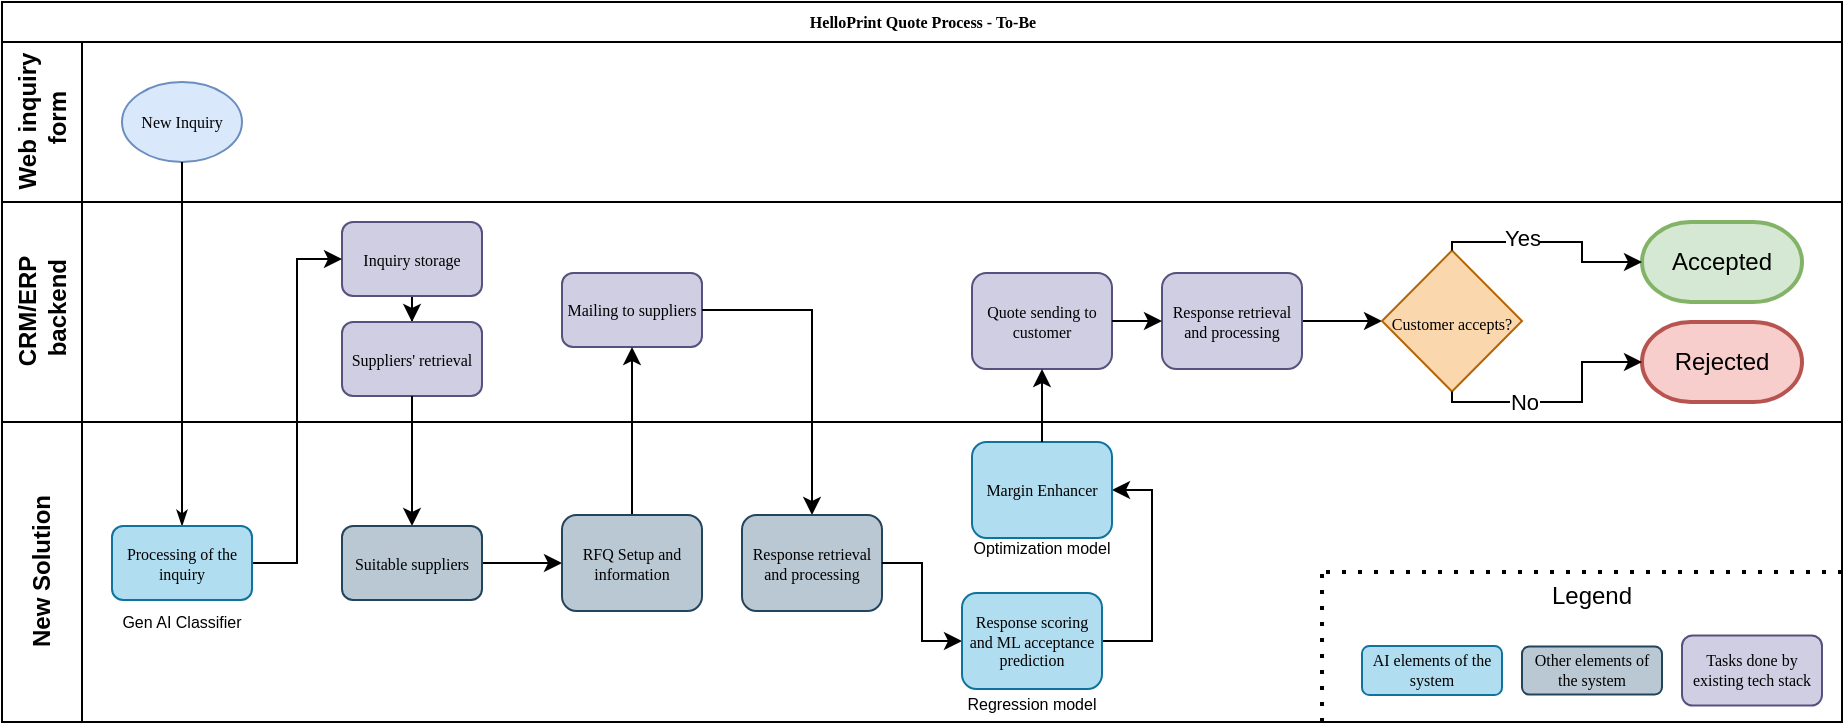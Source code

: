 <mxfile version="26.0.13">
  <diagram name="Page-1" id="c7488fd3-1785-93aa-aadb-54a6760d102a">
    <mxGraphModel dx="1229" dy="505" grid="1" gridSize="10" guides="1" tooltips="1" connect="1" arrows="1" fold="1" page="1" pageScale="1" pageWidth="1100" pageHeight="850" background="none" math="0" shadow="0">
      <root>
        <mxCell id="0" />
        <mxCell id="1" parent="0" />
        <mxCell id="2b4e8129b02d487f-1" value="HelloPrint Quote Process - To-Be" style="swimlane;html=1;childLayout=stackLayout;horizontal=1;startSize=20;horizontalStack=0;rounded=0;shadow=0;labelBackgroundColor=none;strokeWidth=1;fontFamily=Verdana;fontSize=8;align=center;" parent="1" vertex="1">
          <mxGeometry x="180" y="70" width="920" height="360" as="geometry" />
        </mxCell>
        <mxCell id="2b4e8129b02d487f-2" value="&lt;div&gt;Web inquiry&lt;/div&gt;&lt;div&gt;&amp;nbsp;form&lt;/div&gt;" style="swimlane;html=1;startSize=40;horizontal=0;" parent="2b4e8129b02d487f-1" vertex="1">
          <mxGeometry y="20" width="920" height="80" as="geometry" />
        </mxCell>
        <mxCell id="2b4e8129b02d487f-5" value="New Inquiry" style="ellipse;whiteSpace=wrap;html=1;rounded=0;shadow=0;labelBackgroundColor=none;strokeWidth=1;fontFamily=Verdana;fontSize=8;align=center;fillColor=#dae8fc;strokeColor=#6c8ebf;" parent="2b4e8129b02d487f-2" vertex="1">
          <mxGeometry x="60" y="20" width="60" height="40" as="geometry" />
        </mxCell>
        <mxCell id="2b4e8129b02d487f-3" value="&lt;div&gt;CRM/ERP&lt;/div&gt;&lt;div&gt;&amp;nbsp;backend&lt;/div&gt;" style="swimlane;html=1;startSize=40;horizontal=0;" parent="2b4e8129b02d487f-1" vertex="1">
          <mxGeometry y="100" width="920" height="110" as="geometry" />
        </mxCell>
        <mxCell id="1xPbIY4s8lT26GKrd_uz-5" style="edgeStyle=orthogonalEdgeStyle;rounded=0;orthogonalLoop=1;jettySize=auto;html=1;" parent="2b4e8129b02d487f-3" source="1xPbIY4s8lT26GKrd_uz-1" target="1xPbIY4s8lT26GKrd_uz-3" edge="1">
          <mxGeometry relative="1" as="geometry" />
        </mxCell>
        <mxCell id="1xPbIY4s8lT26GKrd_uz-1" value="Inquiry storage" style="rounded=1;whiteSpace=wrap;html=1;shadow=0;labelBackgroundColor=none;strokeWidth=1;fontFamily=Verdana;fontSize=8;align=center;fillColor=#d0cee2;strokeColor=#56517e;" parent="2b4e8129b02d487f-3" vertex="1">
          <mxGeometry x="170" y="10" width="70" height="37" as="geometry" />
        </mxCell>
        <mxCell id="1xPbIY4s8lT26GKrd_uz-3" value="Suppliers&#39; retrieval" style="rounded=1;whiteSpace=wrap;html=1;shadow=0;labelBackgroundColor=none;strokeWidth=1;fontFamily=Verdana;fontSize=8;align=center;fillColor=#d0cee2;strokeColor=#56517e;" parent="2b4e8129b02d487f-3" vertex="1">
          <mxGeometry x="170" y="60" width="70" height="37" as="geometry" />
        </mxCell>
        <mxCell id="UMN8CmXKmuf_3cd8Juoa-9" value="Mailing to suppliers" style="rounded=1;whiteSpace=wrap;html=1;shadow=0;labelBackgroundColor=none;strokeWidth=1;fontFamily=Verdana;fontSize=8;align=center;fillColor=#d0cee2;strokeColor=#56517e;" parent="2b4e8129b02d487f-3" vertex="1">
          <mxGeometry x="280" y="35.5" width="70" height="37" as="geometry" />
        </mxCell>
        <mxCell id="UMN8CmXKmuf_3cd8Juoa-25" value="Quote sending to customer" style="rounded=1;whiteSpace=wrap;html=1;shadow=0;labelBackgroundColor=none;strokeWidth=1;fontFamily=Verdana;fontSize=8;align=center;fillColor=#d0cee2;strokeColor=#56517e;" parent="2b4e8129b02d487f-3" vertex="1">
          <mxGeometry x="485" y="35.5" width="70" height="48" as="geometry" />
        </mxCell>
        <mxCell id="GSYKEvRZulPFKxu61sNm-9" style="edgeStyle=orthogonalEdgeStyle;rounded=0;orthogonalLoop=1;jettySize=auto;html=1;entryX=0;entryY=0.5;entryDx=0;entryDy=0;" edge="1" parent="2b4e8129b02d487f-3" source="UMN8CmXKmuf_3cd8Juoa-27" target="GSYKEvRZulPFKxu61sNm-8">
          <mxGeometry relative="1" as="geometry" />
        </mxCell>
        <mxCell id="UMN8CmXKmuf_3cd8Juoa-27" value="Response retrieval and processing" style="rounded=1;whiteSpace=wrap;html=1;shadow=0;labelBackgroundColor=none;strokeWidth=1;fontFamily=Verdana;fontSize=8;align=center;fillColor=#d0cee2;strokeColor=#56517e;" parent="2b4e8129b02d487f-3" vertex="1">
          <mxGeometry x="580" y="35.5" width="70" height="48" as="geometry" />
        </mxCell>
        <mxCell id="UMN8CmXKmuf_3cd8Juoa-28" style="edgeStyle=orthogonalEdgeStyle;rounded=0;orthogonalLoop=1;jettySize=auto;html=1;exitX=1;exitY=0.5;exitDx=0;exitDy=0;" parent="2b4e8129b02d487f-3" source="UMN8CmXKmuf_3cd8Juoa-25" target="UMN8CmXKmuf_3cd8Juoa-27" edge="1">
          <mxGeometry relative="1" as="geometry" />
        </mxCell>
        <mxCell id="GSYKEvRZulPFKxu61sNm-8" value="&lt;font face=&quot;Verdana&quot; style=&quot;font-size: 8px;&quot;&gt;Customer accepts?&lt;/font&gt;" style="rhombus;whiteSpace=wrap;html=1;fillColor=#fad7ac;strokeColor=#b46504;" vertex="1" parent="2b4e8129b02d487f-3">
          <mxGeometry x="690" y="24.25" width="70" height="70.5" as="geometry" />
        </mxCell>
        <mxCell id="GSYKEvRZulPFKxu61sNm-12" value="Accepted" style="strokeWidth=2;html=1;shape=mxgraph.flowchart.terminator;whiteSpace=wrap;fillColor=#d5e8d4;strokeColor=#82b366;" vertex="1" parent="2b4e8129b02d487f-3">
          <mxGeometry x="820" y="10" width="80" height="40" as="geometry" />
        </mxCell>
        <mxCell id="GSYKEvRZulPFKxu61sNm-13" value="Rejected" style="strokeWidth=2;html=1;shape=mxgraph.flowchart.terminator;whiteSpace=wrap;fillColor=#f8cecc;strokeColor=#b85450;" vertex="1" parent="2b4e8129b02d487f-3">
          <mxGeometry x="820" y="60" width="80" height="40" as="geometry" />
        </mxCell>
        <mxCell id="GSYKEvRZulPFKxu61sNm-14" style="edgeStyle=orthogonalEdgeStyle;rounded=0;orthogonalLoop=1;jettySize=auto;html=1;entryX=0;entryY=0.5;entryDx=0;entryDy=0;entryPerimeter=0;exitX=0.5;exitY=0;exitDx=0;exitDy=0;" edge="1" parent="2b4e8129b02d487f-3" source="GSYKEvRZulPFKxu61sNm-8" target="GSYKEvRZulPFKxu61sNm-12">
          <mxGeometry relative="1" as="geometry">
            <Array as="points">
              <mxPoint x="725" y="20" />
              <mxPoint x="790" y="20" />
              <mxPoint x="790" y="30" />
            </Array>
          </mxGeometry>
        </mxCell>
        <mxCell id="GSYKEvRZulPFKxu61sNm-16" value="Yes" style="edgeLabel;html=1;align=center;verticalAlign=middle;resizable=0;points=[];" vertex="1" connectable="0" parent="GSYKEvRZulPFKxu61sNm-14">
          <mxGeometry x="-0.432" y="2" relative="1" as="geometry">
            <mxPoint x="8" as="offset" />
          </mxGeometry>
        </mxCell>
        <mxCell id="GSYKEvRZulPFKxu61sNm-15" style="edgeStyle=orthogonalEdgeStyle;rounded=0;orthogonalLoop=1;jettySize=auto;html=1;entryX=0;entryY=0.5;entryDx=0;entryDy=0;entryPerimeter=0;exitX=0.5;exitY=1;exitDx=0;exitDy=0;" edge="1" parent="2b4e8129b02d487f-3" source="GSYKEvRZulPFKxu61sNm-8" target="GSYKEvRZulPFKxu61sNm-13">
          <mxGeometry relative="1" as="geometry">
            <Array as="points">
              <mxPoint x="725" y="100" />
              <mxPoint x="790" y="100" />
              <mxPoint x="790" y="80" />
            </Array>
          </mxGeometry>
        </mxCell>
        <mxCell id="GSYKEvRZulPFKxu61sNm-17" value="No" style="edgeLabel;html=1;align=center;verticalAlign=middle;resizable=0;points=[];" vertex="1" connectable="0" parent="GSYKEvRZulPFKxu61sNm-15">
          <mxGeometry x="-0.543" y="-1" relative="1" as="geometry">
            <mxPoint x="13" y="-1" as="offset" />
          </mxGeometry>
        </mxCell>
        <mxCell id="2b4e8129b02d487f-18" style="edgeStyle=orthogonalEdgeStyle;rounded=0;html=1;labelBackgroundColor=none;startArrow=none;startFill=0;startSize=5;endArrow=classicThin;endFill=1;endSize=5;jettySize=auto;orthogonalLoop=1;strokeWidth=1;fontFamily=Verdana;fontSize=8;exitX=0.5;exitY=1;exitDx=0;exitDy=0;entryX=0.5;entryY=0;entryDx=0;entryDy=0;" parent="2b4e8129b02d487f-1" source="2b4e8129b02d487f-5" target="UMN8CmXKmuf_3cd8Juoa-2" edge="1">
          <mxGeometry relative="1" as="geometry">
            <mxPoint x="184.966" y="222" as="targetPoint" />
          </mxGeometry>
        </mxCell>
        <mxCell id="UMN8CmXKmuf_3cd8Juoa-23" style="edgeStyle=orthogonalEdgeStyle;rounded=0;orthogonalLoop=1;jettySize=auto;html=1;exitX=1;exitY=0.5;exitDx=0;exitDy=0;" parent="2b4e8129b02d487f-1" source="UMN8CmXKmuf_3cd8Juoa-9" target="UMN8CmXKmuf_3cd8Juoa-22" edge="1">
          <mxGeometry relative="1" as="geometry" />
        </mxCell>
        <mxCell id="UMN8CmXKmuf_3cd8Juoa-8" style="edgeStyle=orthogonalEdgeStyle;rounded=0;orthogonalLoop=1;jettySize=auto;html=1;entryX=0.5;entryY=1;entryDx=0;entryDy=0;exitX=0.5;exitY=0;exitDx=0;exitDy=0;" parent="2b4e8129b02d487f-1" source="GSYKEvRZulPFKxu61sNm-5" target="UMN8CmXKmuf_3cd8Juoa-9" edge="1">
          <mxGeometry relative="1" as="geometry">
            <mxPoint x="340" y="280" as="targetPoint" />
          </mxGeometry>
        </mxCell>
        <mxCell id="1xPbIY4s8lT26GKrd_uz-4" style="edgeStyle=orthogonalEdgeStyle;rounded=0;orthogonalLoop=1;jettySize=auto;html=1;entryX=0;entryY=0.5;entryDx=0;entryDy=0;" parent="2b4e8129b02d487f-1" source="UMN8CmXKmuf_3cd8Juoa-2" target="1xPbIY4s8lT26GKrd_uz-1" edge="1">
          <mxGeometry relative="1" as="geometry" />
        </mxCell>
        <mxCell id="1xPbIY4s8lT26GKrd_uz-6" style="edgeStyle=orthogonalEdgeStyle;rounded=0;orthogonalLoop=1;jettySize=auto;html=1;entryX=0.5;entryY=0;entryDx=0;entryDy=0;exitX=0.5;exitY=1;exitDx=0;exitDy=0;" parent="2b4e8129b02d487f-1" source="1xPbIY4s8lT26GKrd_uz-3" target="UMN8CmXKmuf_3cd8Juoa-5" edge="1">
          <mxGeometry relative="1" as="geometry" />
        </mxCell>
        <mxCell id="2b4e8129b02d487f-4" value="New Solution" style="swimlane;html=1;startSize=40;horizontal=0;" parent="2b4e8129b02d487f-1" vertex="1">
          <mxGeometry y="210" width="920" height="150" as="geometry" />
        </mxCell>
        <mxCell id="UMN8CmXKmuf_3cd8Juoa-2" value="Processing of the inquiry" style="rounded=1;whiteSpace=wrap;html=1;shadow=0;labelBackgroundColor=none;strokeWidth=1;fontFamily=Verdana;fontSize=8;align=center;fillColor=#b1ddf0;strokeColor=#10739e;" parent="2b4e8129b02d487f-4" vertex="1">
          <mxGeometry x="55" y="52" width="70" height="37" as="geometry" />
        </mxCell>
        <mxCell id="GSYKEvRZulPFKxu61sNm-6" style="edgeStyle=orthogonalEdgeStyle;rounded=0;orthogonalLoop=1;jettySize=auto;html=1;entryX=0;entryY=0.5;entryDx=0;entryDy=0;" edge="1" parent="2b4e8129b02d487f-4" source="UMN8CmXKmuf_3cd8Juoa-5" target="GSYKEvRZulPFKxu61sNm-5">
          <mxGeometry relative="1" as="geometry" />
        </mxCell>
        <mxCell id="UMN8CmXKmuf_3cd8Juoa-5" value="Suitable suppliers" style="rounded=1;whiteSpace=wrap;html=1;shadow=0;labelBackgroundColor=none;strokeWidth=1;fontFamily=Verdana;fontSize=8;align=center;fillColor=#bac8d3;strokeColor=#23445d;" parent="2b4e8129b02d487f-4" vertex="1">
          <mxGeometry x="170" y="52" width="70" height="37" as="geometry" />
        </mxCell>
        <mxCell id="UMN8CmXKmuf_3cd8Juoa-22" value="Response retrieval and processing" style="rounded=1;whiteSpace=wrap;html=1;shadow=0;labelBackgroundColor=none;strokeWidth=1;fontFamily=Verdana;fontSize=8;align=center;fillColor=#bac8d3;strokeColor=#23445d;" parent="2b4e8129b02d487f-4" vertex="1">
          <mxGeometry x="370" y="46.5" width="70" height="48" as="geometry" />
        </mxCell>
        <mxCell id="UMN8CmXKmuf_3cd8Juoa-24" style="edgeStyle=orthogonalEdgeStyle;rounded=0;orthogonalLoop=1;jettySize=auto;html=1;entryX=0;entryY=0.5;entryDx=0;entryDy=0;" parent="2b4e8129b02d487f-4" source="UMN8CmXKmuf_3cd8Juoa-22" target="GSYKEvRZulPFKxu61sNm-4" edge="1">
          <mxGeometry relative="1" as="geometry">
            <mxPoint x="490" y="30" as="targetPoint" />
          </mxGeometry>
        </mxCell>
        <mxCell id="UMN8CmXKmuf_3cd8Juoa-29" value="&lt;font style=&quot;font-size: 8px;&quot;&gt;Optimization model&lt;/font&gt;" style="text;html=1;align=center;verticalAlign=middle;whiteSpace=wrap;rounded=0;" parent="2b4e8129b02d487f-4" vertex="1">
          <mxGeometry x="480" y="52" width="80" height="20" as="geometry" />
        </mxCell>
        <mxCell id="GSYKEvRZulPFKxu61sNm-3" style="edgeStyle=orthogonalEdgeStyle;rounded=0;orthogonalLoop=1;jettySize=auto;html=1;entryX=1;entryY=0.5;entryDx=0;entryDy=0;exitX=1;exitY=0.5;exitDx=0;exitDy=0;" edge="1" parent="2b4e8129b02d487f-4" source="GSYKEvRZulPFKxu61sNm-4" target="GSYKEvRZulPFKxu61sNm-2">
          <mxGeometry relative="1" as="geometry">
            <mxPoint x="857" y="76" as="sourcePoint" />
          </mxGeometry>
        </mxCell>
        <mxCell id="GSYKEvRZulPFKxu61sNm-2" value="Margin Enhancer" style="rounded=1;whiteSpace=wrap;html=1;shadow=0;labelBackgroundColor=none;strokeWidth=1;fontFamily=Verdana;fontSize=8;align=center;fillColor=#b1ddf0;strokeColor=#10739e;" vertex="1" parent="2b4e8129b02d487f-4">
          <mxGeometry x="485" y="10" width="70" height="48" as="geometry" />
        </mxCell>
        <mxCell id="GSYKEvRZulPFKxu61sNm-4" value="Response scoring and ML acceptance prediction" style="rounded=1;whiteSpace=wrap;html=1;shadow=0;labelBackgroundColor=none;strokeWidth=1;fontFamily=Verdana;fontSize=8;align=center;fillColor=#b1ddf0;strokeColor=#10739e;" vertex="1" parent="2b4e8129b02d487f-4">
          <mxGeometry x="480" y="85.5" width="70" height="48" as="geometry" />
        </mxCell>
        <mxCell id="GSYKEvRZulPFKxu61sNm-5" value="RFQ Setup and information" style="rounded=1;whiteSpace=wrap;html=1;shadow=0;labelBackgroundColor=none;strokeWidth=1;fontFamily=Verdana;fontSize=8;align=center;fillColor=#bac8d3;strokeColor=#23445d;" vertex="1" parent="2b4e8129b02d487f-4">
          <mxGeometry x="280" y="46.5" width="70" height="48" as="geometry" />
        </mxCell>
        <mxCell id="GSYKEvRZulPFKxu61sNm-18" value="&lt;font style=&quot;font-size: 8px;&quot;&gt;Gen AI Classifier&lt;/font&gt;" style="text;html=1;align=center;verticalAlign=middle;whiteSpace=wrap;rounded=0;" vertex="1" parent="2b4e8129b02d487f-4">
          <mxGeometry x="50" y="89" width="80" height="20" as="geometry" />
        </mxCell>
        <mxCell id="GSYKEvRZulPFKxu61sNm-19" value="&lt;font style=&quot;font-size: 8px;&quot;&gt;Regression model&lt;/font&gt;" style="text;html=1;align=center;verticalAlign=middle;whiteSpace=wrap;rounded=0;" vertex="1" parent="2b4e8129b02d487f-4">
          <mxGeometry x="475" y="130" width="80" height="20" as="geometry" />
        </mxCell>
        <mxCell id="GSYKEvRZulPFKxu61sNm-22" value="Legend" style="text;html=1;align=center;verticalAlign=middle;whiteSpace=wrap;rounded=0;" vertex="1" parent="2b4e8129b02d487f-4">
          <mxGeometry x="765" y="72" width="60" height="30" as="geometry" />
        </mxCell>
        <mxCell id="GSYKEvRZulPFKxu61sNm-23" value="AI elements of the system" style="rounded=1;whiteSpace=wrap;html=1;shadow=0;labelBackgroundColor=none;strokeWidth=1;fontFamily=Verdana;fontSize=8;align=center;fillColor=#b1ddf0;strokeColor=#10739e;" vertex="1" parent="2b4e8129b02d487f-4">
          <mxGeometry x="680" y="112" width="70" height="24.5" as="geometry" />
        </mxCell>
        <mxCell id="GSYKEvRZulPFKxu61sNm-25" value="Other elements of the system" style="rounded=1;whiteSpace=wrap;html=1;shadow=0;labelBackgroundColor=none;strokeWidth=1;fontFamily=Verdana;fontSize=8;align=center;fillColor=#bac8d3;strokeColor=#23445d;" vertex="1" parent="2b4e8129b02d487f-4">
          <mxGeometry x="760" y="112.25" width="70" height="24" as="geometry" />
        </mxCell>
        <mxCell id="GSYKEvRZulPFKxu61sNm-43" value="Tasks done by existing tech stack" style="rounded=1;whiteSpace=wrap;html=1;shadow=0;labelBackgroundColor=none;strokeWidth=1;fontFamily=Verdana;fontSize=8;align=center;fillColor=#d0cee2;strokeColor=#56517e;" vertex="1" parent="2b4e8129b02d487f-4">
          <mxGeometry x="840" y="106.75" width="70" height="35" as="geometry" />
        </mxCell>
        <mxCell id="GSYKEvRZulPFKxu61sNm-7" style="edgeStyle=orthogonalEdgeStyle;rounded=0;orthogonalLoop=1;jettySize=auto;html=1;exitX=0.5;exitY=0;exitDx=0;exitDy=0;entryX=0.5;entryY=1;entryDx=0;entryDy=0;" edge="1" parent="2b4e8129b02d487f-1" source="GSYKEvRZulPFKxu61sNm-2" target="UMN8CmXKmuf_3cd8Juoa-25">
          <mxGeometry relative="1" as="geometry">
            <mxPoint x="550" y="190" as="targetPoint" />
          </mxGeometry>
        </mxCell>
        <mxCell id="GSYKEvRZulPFKxu61sNm-21" value="" style="endArrow=none;dashed=1;html=1;dashPattern=1 3;strokeWidth=2;rounded=0;" edge="1" parent="1">
          <mxGeometry width="50" height="50" relative="1" as="geometry">
            <mxPoint x="840" y="430" as="sourcePoint" />
            <mxPoint x="840" y="350" as="targetPoint" />
          </mxGeometry>
        </mxCell>
        <mxCell id="GSYKEvRZulPFKxu61sNm-44" value="" style="endArrow=none;dashed=1;html=1;dashPattern=1 3;strokeWidth=2;rounded=0;exitX=1;exitY=0.5;exitDx=0;exitDy=0;" edge="1" parent="1" source="2b4e8129b02d487f-4">
          <mxGeometry width="50" height="50" relative="1" as="geometry">
            <mxPoint x="850" y="440" as="sourcePoint" />
            <mxPoint x="840" y="355" as="targetPoint" />
          </mxGeometry>
        </mxCell>
      </root>
    </mxGraphModel>
  </diagram>
</mxfile>
